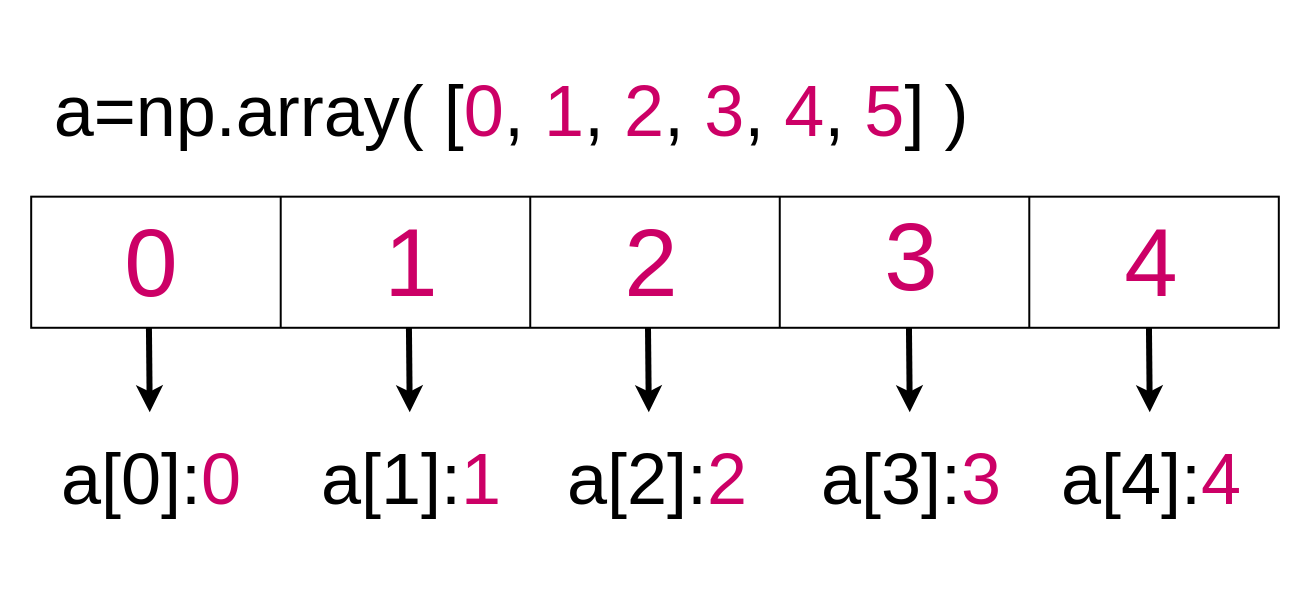 <mxfile version="17.2.4" type="device"><diagram id="R5IFrDRig2Hvhbyb-Cj7" name="Página-1"><mxGraphModel dx="712" dy="587" grid="1" gridSize="10" guides="1" tooltips="1" connect="1" arrows="1" fold="1" page="1" pageScale="1" pageWidth="660" pageHeight="300" math="0" shadow="0"><root><mxCell id="0"/><mxCell id="1" parent="0"/><mxCell id="IlGz__QGRuL1AtDLz5qQ-27" value="" style="group" vertex="1" connectable="0" parent="1"><mxGeometry x="5" width="655" height="295" as="geometry"/></mxCell><mxCell id="IlGz__QGRuL1AtDLz5qQ-1" value="" style="rounded=0;whiteSpace=wrap;html=1;" vertex="1" parent="IlGz__QGRuL1AtDLz5qQ-27"><mxGeometry x="15.595" y="98.333" width="623.81" height="65.556" as="geometry"/></mxCell><mxCell id="IlGz__QGRuL1AtDLz5qQ-2" value="" style="endArrow=none;html=1;rounded=0;" edge="1" parent="IlGz__QGRuL1AtDLz5qQ-27"><mxGeometry width="50" height="50" relative="1" as="geometry"><mxPoint x="140.357" y="163.889" as="sourcePoint"/><mxPoint x="140.357" y="98.333" as="targetPoint"/></mxGeometry></mxCell><mxCell id="IlGz__QGRuL1AtDLz5qQ-8" value="" style="endArrow=none;html=1;rounded=0;" edge="1" parent="IlGz__QGRuL1AtDLz5qQ-27"><mxGeometry width="50" height="50" relative="1" as="geometry"><mxPoint x="514.643" y="163.889" as="sourcePoint"/><mxPoint x="514.643" y="98.333" as="targetPoint"/></mxGeometry></mxCell><mxCell id="IlGz__QGRuL1AtDLz5qQ-9" value="" style="endArrow=none;html=1;rounded=0;" edge="1" parent="IlGz__QGRuL1AtDLz5qQ-27"><mxGeometry width="50" height="50" relative="1" as="geometry"><mxPoint x="389.881" y="163.889" as="sourcePoint"/><mxPoint x="389.881" y="98.333" as="targetPoint"/></mxGeometry></mxCell><mxCell id="IlGz__QGRuL1AtDLz5qQ-10" value="" style="endArrow=none;html=1;rounded=0;" edge="1" parent="IlGz__QGRuL1AtDLz5qQ-27"><mxGeometry width="50" height="50" relative="1" as="geometry"><mxPoint x="265.119" y="163.889" as="sourcePoint"/><mxPoint x="265.119" y="98.333" as="targetPoint"/></mxGeometry></mxCell><mxCell id="IlGz__QGRuL1AtDLz5qQ-11" value="&lt;font color=&quot;#cc0066&quot; style=&quot;font-size: 48px&quot;&gt;1&lt;/font&gt;" style="text;html=1;resizable=0;autosize=1;align=center;verticalAlign=middle;points=[];fillColor=none;strokeColor=none;rounded=0;" vertex="1" parent="IlGz__QGRuL1AtDLz5qQ-27"><mxGeometry x="184.998" y="116.113" width="40" height="30" as="geometry"/></mxCell><mxCell id="IlGz__QGRuL1AtDLz5qQ-12" value="&lt;font color=&quot;#cc0066&quot; style=&quot;font-size: 48px;&quot;&gt;4&lt;/font&gt;" style="text;html=1;resizable=0;autosize=1;align=center;verticalAlign=middle;points=[];fillColor=none;strokeColor=none;rounded=0;fontSize=48;" vertex="1" parent="IlGz__QGRuL1AtDLz5qQ-27"><mxGeometry x="555.003" y="101.113" width="40" height="60" as="geometry"/></mxCell><mxCell id="IlGz__QGRuL1AtDLz5qQ-13" value="&lt;font color=&quot;#cc0066&quot; style=&quot;font-size: 48px;&quot;&gt;2&lt;/font&gt;" style="text;html=1;resizable=0;autosize=1;align=center;verticalAlign=middle;points=[];fillColor=none;strokeColor=none;rounded=0;fontSize=48;" vertex="1" parent="IlGz__QGRuL1AtDLz5qQ-27"><mxGeometry x="305.0" y="101.113" width="40" height="60" as="geometry"/></mxCell><mxCell id="IlGz__QGRuL1AtDLz5qQ-14" value="&lt;font color=&quot;#cc0066&quot; style=&quot;font-size: 48px;&quot;&gt;3&lt;/font&gt;" style="text;html=1;resizable=0;autosize=1;align=center;verticalAlign=middle;points=[];fillColor=none;strokeColor=none;rounded=0;fontSize=48;" vertex="1" parent="IlGz__QGRuL1AtDLz5qQ-27"><mxGeometry x="435.001" y="98.333" width="40" height="60" as="geometry"/></mxCell><mxCell id="IlGz__QGRuL1AtDLz5qQ-15" value="&lt;font color=&quot;#cc0066&quot; style=&quot;font-size: 48px;&quot;&gt;0&lt;/font&gt;" style="text;html=1;resizable=0;autosize=1;align=center;verticalAlign=middle;points=[];fillColor=none;strokeColor=none;rounded=0;fontSize=48;" vertex="1" parent="IlGz__QGRuL1AtDLz5qQ-27"><mxGeometry x="54.996" y="101.113" width="40" height="60" as="geometry"/></mxCell><mxCell id="IlGz__QGRuL1AtDLz5qQ-16" value="&lt;font style=&quot;font-size: 36px&quot;&gt;a[1]:&lt;font color=&quot;#cc0066&quot; style=&quot;font-size: 36px&quot;&gt;1&lt;/font&gt;&lt;/font&gt;" style="text;html=1;resizable=0;autosize=1;align=center;verticalAlign=middle;points=[];fillColor=none;strokeColor=none;rounded=0;" vertex="1" parent="IlGz__QGRuL1AtDLz5qQ-27"><mxGeometry x="150.002" y="224.444" width="110" height="30" as="geometry"/></mxCell><mxCell id="IlGz__QGRuL1AtDLz5qQ-17" value="a[0]:&lt;font color=&quot;#cc0066&quot; style=&quot;font-size: 36px;&quot;&gt;0&lt;/font&gt;" style="text;html=1;resizable=0;autosize=1;align=center;verticalAlign=middle;points=[];fillColor=none;strokeColor=none;rounded=0;fontSize=36;" vertex="1" parent="IlGz__QGRuL1AtDLz5qQ-27"><mxGeometry x="20" y="214.444" width="110" height="50" as="geometry"/></mxCell><mxCell id="IlGz__QGRuL1AtDLz5qQ-18" value="&lt;font style=&quot;font-size: 36px&quot;&gt;a[2]:&lt;font color=&quot;#cc0066&quot; style=&quot;font-size: 36px&quot;&gt;2&lt;/font&gt;&lt;/font&gt;" style="text;html=1;resizable=0;autosize=1;align=center;verticalAlign=middle;points=[];fillColor=none;strokeColor=none;rounded=0;" vertex="1" parent="IlGz__QGRuL1AtDLz5qQ-27"><mxGeometry x="272.504" y="224.444" width="110" height="30" as="geometry"/></mxCell><mxCell id="IlGz__QGRuL1AtDLz5qQ-19" value="&lt;font style=&quot;font-size: 36px&quot;&gt;a[3]:&lt;font color=&quot;#cc0066&quot; style=&quot;font-size: 36px&quot;&gt;3&lt;/font&gt;&lt;/font&gt;" style="text;html=1;resizable=0;autosize=1;align=center;verticalAlign=middle;points=[];fillColor=none;strokeColor=none;rounded=0;" vertex="1" parent="IlGz__QGRuL1AtDLz5qQ-27"><mxGeometry x="400.006" y="224.444" width="110" height="30" as="geometry"/></mxCell><mxCell id="IlGz__QGRuL1AtDLz5qQ-20" value="&lt;font style=&quot;font-size: 36px&quot;&gt;a[4]:&lt;font color=&quot;#cc0066&quot; style=&quot;font-size: 36px&quot;&gt;4&lt;/font&gt;&lt;/font&gt;" style="text;html=1;resizable=0;autosize=1;align=center;verticalAlign=middle;points=[];fillColor=none;strokeColor=none;rounded=0;" vertex="1" parent="IlGz__QGRuL1AtDLz5qQ-27"><mxGeometry x="520.008" y="224.444" width="110" height="30" as="geometry"/></mxCell><mxCell id="IlGz__QGRuL1AtDLz5qQ-26" value="&lt;font style=&quot;font-size: 36px&quot;&gt;a=np.array( [&lt;font color=&quot;#cc0066&quot; style=&quot;font-size: 36px&quot;&gt;0&lt;/font&gt;,&amp;nbsp;&lt;font color=&quot;#cc0066&quot; style=&quot;font-size: 36px&quot;&gt;1&lt;/font&gt;,&amp;nbsp;&lt;font color=&quot;#cc0066&quot; style=&quot;font-size: 36px&quot;&gt;2&lt;/font&gt;,&amp;nbsp;&lt;font color=&quot;#cc0066&quot; style=&quot;font-size: 36px&quot;&gt;3&lt;/font&gt;,&amp;nbsp;&lt;font color=&quot;#cc0066&quot; style=&quot;font-size: 36px&quot;&gt;4&lt;/font&gt;,&amp;nbsp;&lt;font color=&quot;#cc0066&quot; style=&quot;font-size: 36px&quot;&gt;5&lt;/font&gt;] )&lt;/font&gt;" style="text;html=1;resizable=0;autosize=1;align=center;verticalAlign=middle;points=[];fillColor=none;strokeColor=none;rounded=0;" vertex="1" parent="IlGz__QGRuL1AtDLz5qQ-27"><mxGeometry x="20" y="40" width="470" height="30" as="geometry"/></mxCell><mxCell id="IlGz__QGRuL1AtDLz5qQ-28" value="" style="edgeStyle=none;rounded=0;orthogonalLoop=1;jettySize=auto;html=1;fontColor=#CC0066;endSize=4;exitX=0.101;exitY=1.059;exitDx=0;exitDy=0;exitPerimeter=0;strokeWidth=3;" edge="1" parent="IlGz__QGRuL1AtDLz5qQ-27"><mxGeometry relative="1" as="geometry"><mxPoint x="204.47" y="163.887" as="sourcePoint"/><mxPoint x="204.87" y="206.13" as="targetPoint"/></mxGeometry></mxCell><mxCell id="IlGz__QGRuL1AtDLz5qQ-30" value="" style="edgeStyle=none;rounded=0;orthogonalLoop=1;jettySize=auto;html=1;fontColor=#CC0066;endSize=4;exitX=0.101;exitY=1.059;exitDx=0;exitDy=0;exitPerimeter=0;strokeWidth=3;" edge="1" parent="IlGz__QGRuL1AtDLz5qQ-27"><mxGeometry relative="1" as="geometry"><mxPoint x="324" y="163.887" as="sourcePoint"/><mxPoint x="324.4" y="206.13" as="targetPoint"/></mxGeometry></mxCell><mxCell id="IlGz__QGRuL1AtDLz5qQ-29" value="" style="edgeStyle=none;rounded=0;orthogonalLoop=1;jettySize=auto;html=1;fontColor=#CC0066;endSize=4;exitX=0.101;exitY=1.059;exitDx=0;exitDy=0;exitPerimeter=0;strokeWidth=3;" edge="1" parent="IlGz__QGRuL1AtDLz5qQ-27"><mxGeometry relative="1" as="geometry"><mxPoint x="454.48" y="163.887" as="sourcePoint"/><mxPoint x="454.88" y="206.13" as="targetPoint"/></mxGeometry></mxCell><mxCell id="IlGz__QGRuL1AtDLz5qQ-32" value="" style="edgeStyle=none;rounded=0;orthogonalLoop=1;jettySize=auto;html=1;fontColor=#CC0066;endSize=4;exitX=0.101;exitY=1.059;exitDx=0;exitDy=0;exitPerimeter=0;strokeWidth=3;" edge="1" parent="IlGz__QGRuL1AtDLz5qQ-27"><mxGeometry relative="1" as="geometry"><mxPoint x="574.48" y="163.887" as="sourcePoint"/><mxPoint x="574.88" y="206.13" as="targetPoint"/></mxGeometry></mxCell><mxCell id="IlGz__QGRuL1AtDLz5qQ-31" value="" style="edgeStyle=none;rounded=0;orthogonalLoop=1;jettySize=auto;html=1;fontColor=#CC0066;endSize=4;exitX=0.101;exitY=1.059;exitDx=0;exitDy=0;exitPerimeter=0;strokeWidth=3;" edge="1" parent="IlGz__QGRuL1AtDLz5qQ-27"><mxGeometry relative="1" as="geometry"><mxPoint x="74.47" y="163.887" as="sourcePoint"/><mxPoint x="74.87" y="206.13" as="targetPoint"/></mxGeometry></mxCell></root></mxGraphModel></diagram></mxfile>